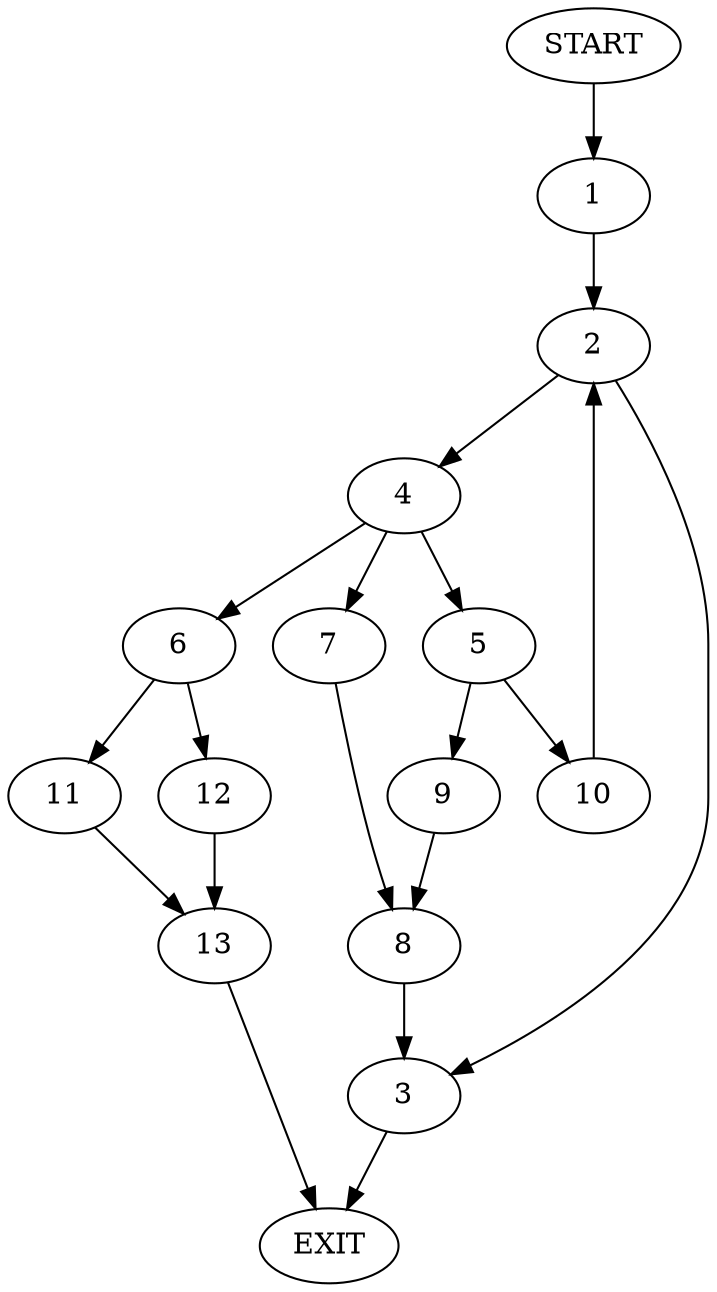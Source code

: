 digraph {
0 [label="START"]
14 [label="EXIT"]
0 -> 1
1 -> 2
2 -> 3
2 -> 4
3 -> 14
4 -> 5
4 -> 6
4 -> 7
7 -> 8
5 -> 9
5 -> 10
6 -> 11
6 -> 12
11 -> 13
12 -> 13
13 -> 14
8 -> 3
10 -> 2
9 -> 8
}
